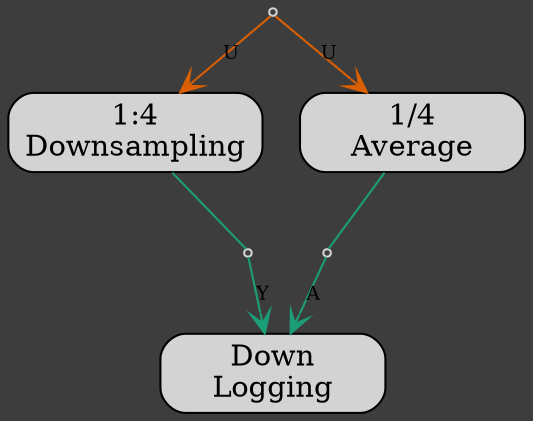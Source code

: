 
digraph  G {
  overlap = scale;
  splines = true;
  bgcolor = gray24;
  {node [shape=box, width=1.5, style="rounded,filled", fillcolor=lightgray]; 16305516920121994968 [label="1:4
Downsampling"]; 5439729985067977712 [label="1/4
Average"]; 5969335906752424919 [label="Down
Logging"];}
  node [shape=point, fillcolor=gray24, color=lightgray];

  /* Outputs */
{
  edge [arrowhead=none,colorscheme=dark28];
  16305516920121994968 -> 14090999327100098430 [color=1];
5439729985067977712 -> 9724242860893494469 [color=1];
}
  /* Inputs */
{
  edge [arrowhead=vee,fontsize=9, fontcolor=lightgray, labelfloat=true,colorscheme=dark28]
  13617421333920241101 -> 16305516920121994968 [label="U", color=2];
13617421333920241101 -> 5439729985067977712 [label="U", color=2];
14090999327100098430 -> 5969335906752424919 [label="Y", color=1];
9724242860893494469 -> 5969335906752424919 [label="A", color=1];
}
}
